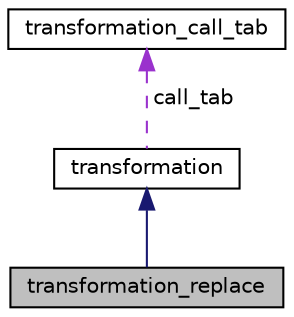 digraph "transformation_replace"
{
 // LATEX_PDF_SIZE
  edge [fontname="Helvetica",fontsize="10",labelfontname="Helvetica",labelfontsize="10"];
  node [fontname="Helvetica",fontsize="10",shape=record];
  Node1 [label="transformation_replace",height=0.2,width=0.4,color="black", fillcolor="grey75", style="filled", fontcolor="black",tooltip="A class that implements byte replacement transformation."];
  Node2 -> Node1 [dir="back",color="midnightblue",fontsize="10",style="solid",fontname="Helvetica"];
  Node2 [label="transformation",height=0.2,width=0.4,color="black", fillcolor="white", style="filled",URL="$structtransformation.html",tooltip="Base abstract class for data transformation classes."];
  Node3 -> Node2 [dir="back",color="darkorchid3",fontsize="10",style="dashed",label=" call_tab" ,fontname="Helvetica"];
  Node3 [label="transformation_call_tab",height=0.2,width=0.4,color="black", fillcolor="white", style="filled",URL="$structtransformation__call__tab.html",tooltip="A virtual method table struct."];
}
